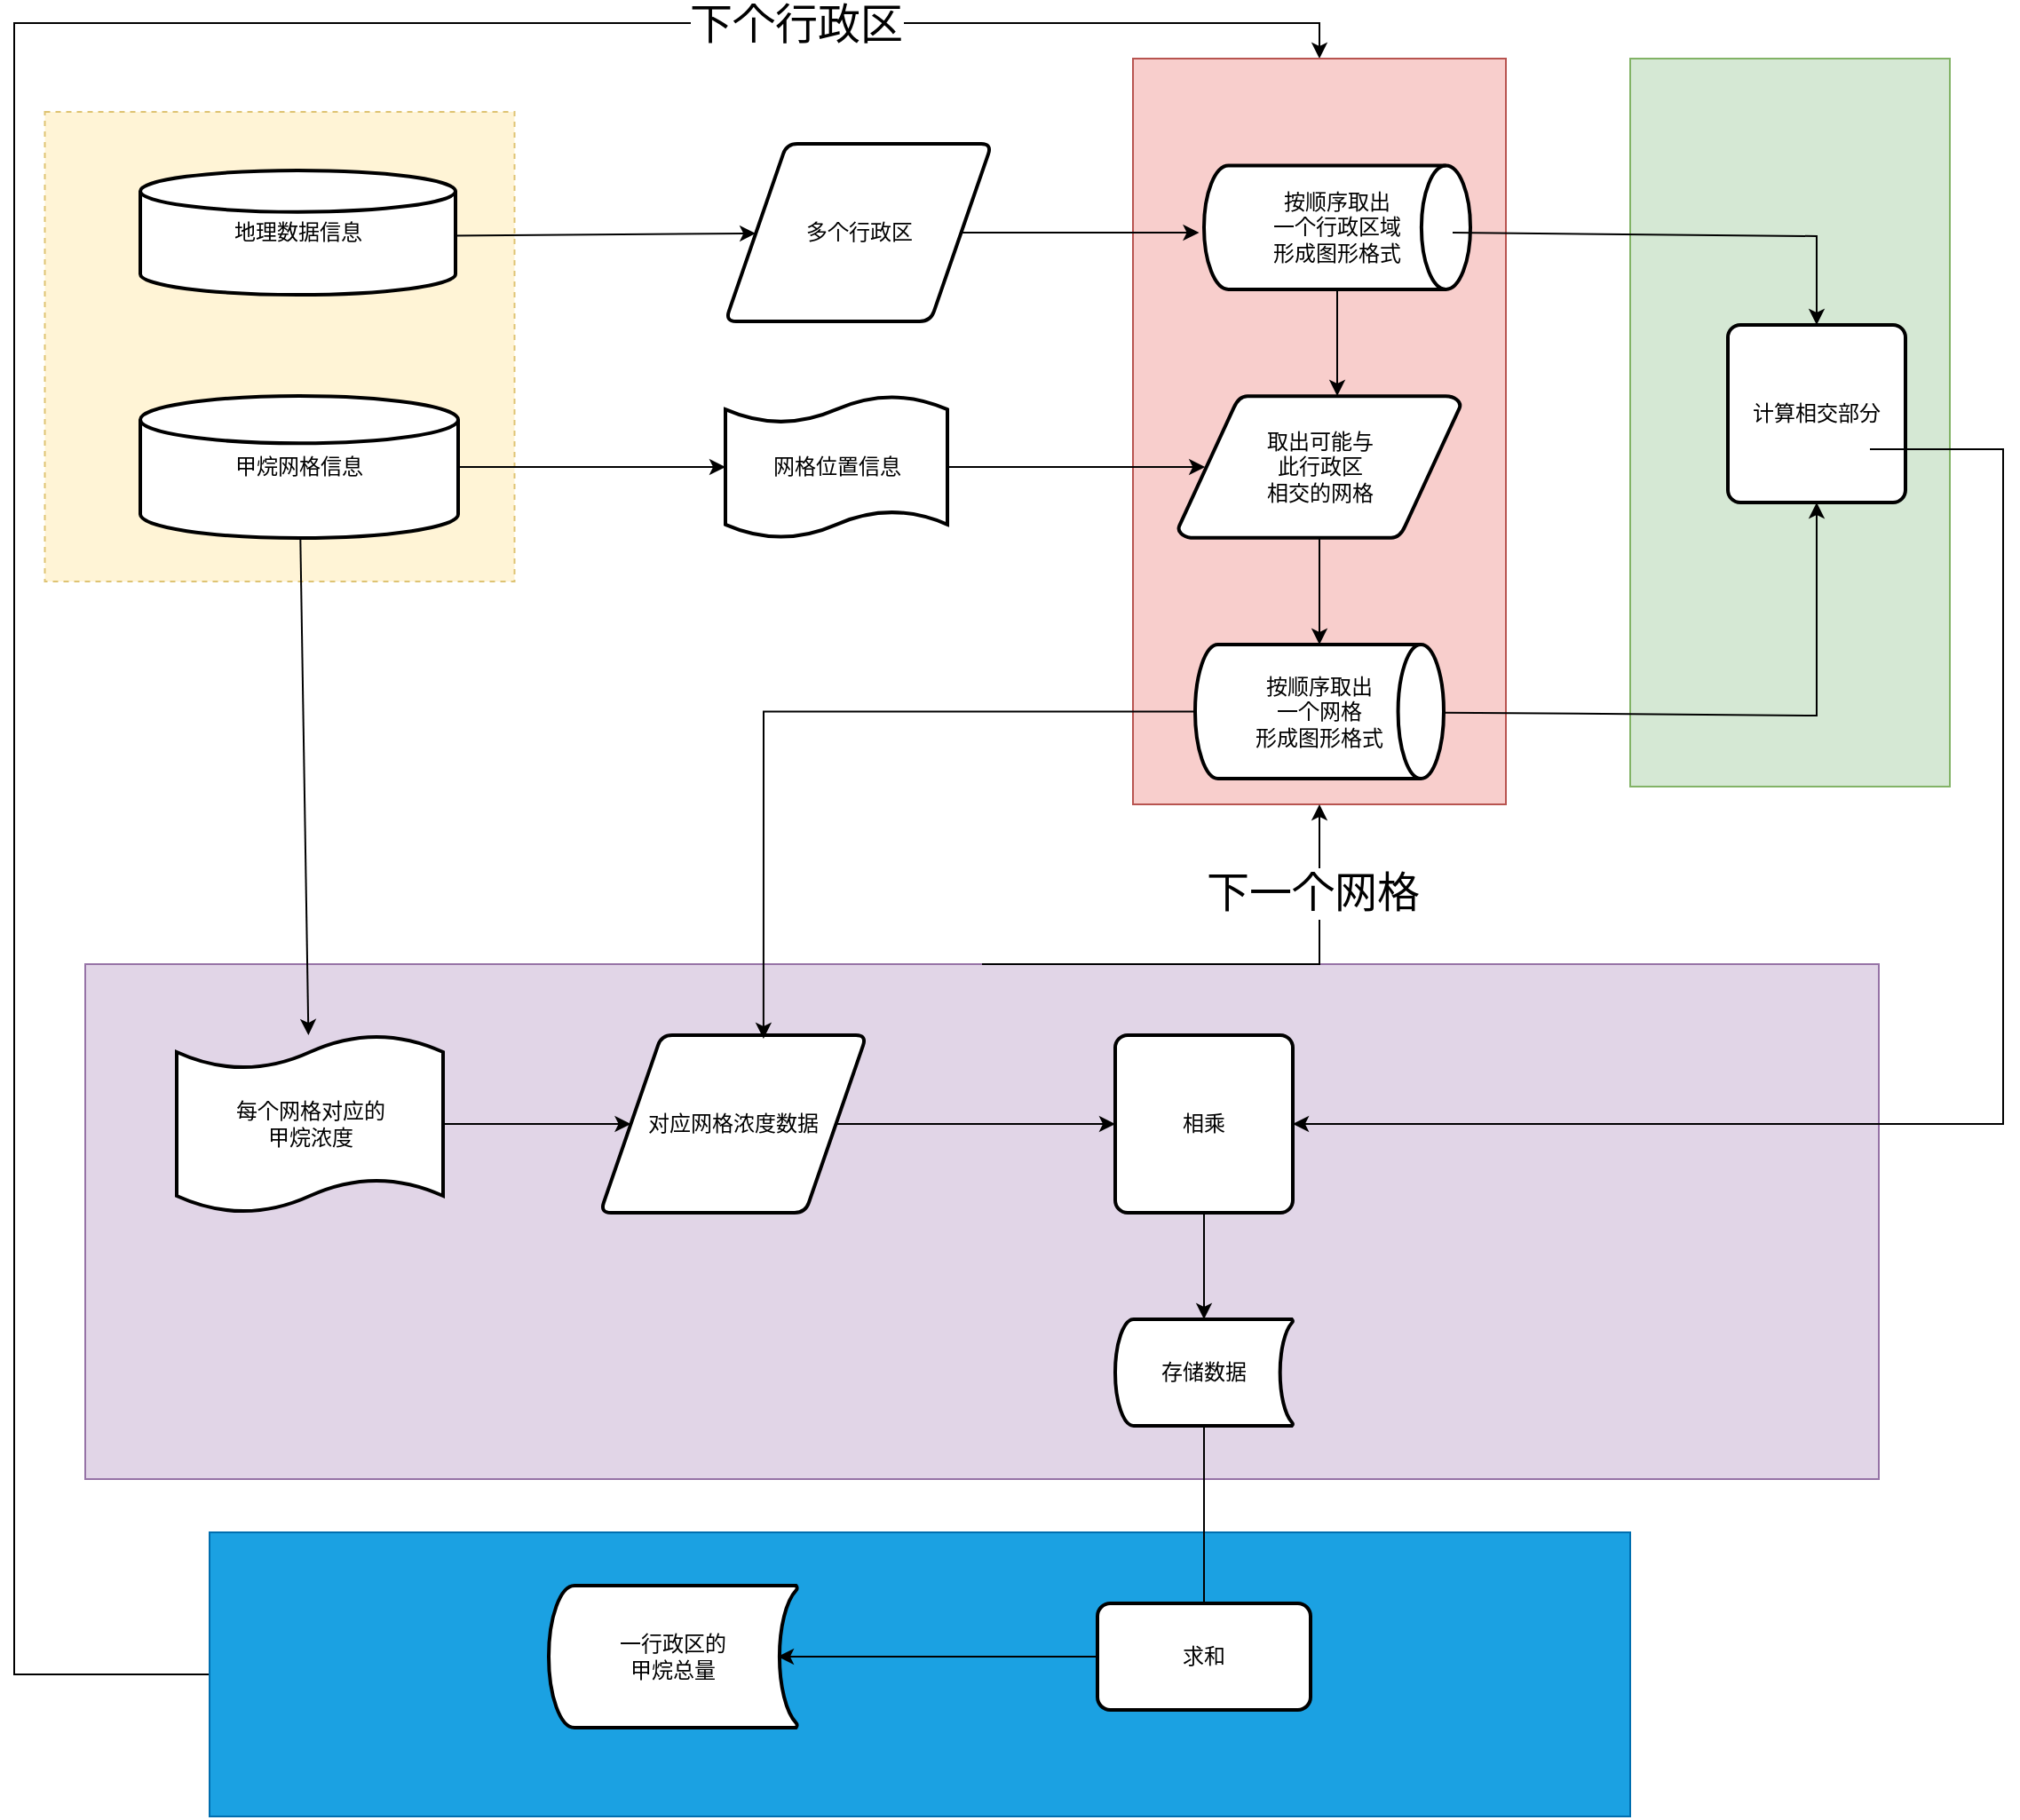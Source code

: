 <mxfile version="21.6.8" type="github">
  <diagram id="6a731a19-8d31-9384-78a2-239565b7b9f0" name="Page-1">
    <mxGraphModel dx="1436" dy="-931" grid="1" gridSize="10" guides="1" tooltips="1" connect="1" arrows="1" fold="1" page="1" pageScale="1" pageWidth="1169" pageHeight="827" background="none" math="0" shadow="0">
      <root>
        <mxCell id="0" />
        <mxCell id="1" parent="0" />
        <mxCell id="BRf2fIvqZhWapeU_Ivpp-127" style="edgeStyle=orthogonalEdgeStyle;rounded=0;orthogonalLoop=1;jettySize=auto;html=1;exitX=0;exitY=0.5;exitDx=0;exitDy=0;entryX=0.5;entryY=0;entryDx=0;entryDy=0;" edge="1" parent="1" source="BRf2fIvqZhWapeU_Ivpp-126" target="BRf2fIvqZhWapeU_Ivpp-104">
          <mxGeometry relative="1" as="geometry">
            <Array as="points">
              <mxPoint x="20" y="2890" />
              <mxPoint x="20" y="1960" />
              <mxPoint x="755" y="1960" />
            </Array>
          </mxGeometry>
        </mxCell>
        <mxCell id="BRf2fIvqZhWapeU_Ivpp-138" value="下个行政区" style="edgeLabel;html=1;align=center;verticalAlign=middle;resizable=0;points=[];fontSize=24;" vertex="1" connectable="0" parent="BRf2fIvqZhWapeU_Ivpp-127">
          <mxGeometry x="0.649" y="-1" relative="1" as="geometry">
            <mxPoint as="offset" />
          </mxGeometry>
        </mxCell>
        <mxCell id="BRf2fIvqZhWapeU_Ivpp-126" value="" style="rounded=0;whiteSpace=wrap;html=1;fillColor=#1ba1e2;fontColor=#ffffff;strokeColor=#006EAF;" vertex="1" parent="1">
          <mxGeometry x="130" y="2810" width="800" height="160" as="geometry" />
        </mxCell>
        <mxCell id="BRf2fIvqZhWapeU_Ivpp-104" value="" style="rounded=0;whiteSpace=wrap;html=1;fillColor=#f8cecc;strokeColor=#b85450;" vertex="1" parent="1">
          <mxGeometry x="650" y="1980" width="210" height="420" as="geometry" />
        </mxCell>
        <mxCell id="BRf2fIvqZhWapeU_Ivpp-57" value="" style="whiteSpace=wrap;html=1;aspect=fixed;dashed=1;opacity=80;fillColor=#fff2cc;strokeColor=#d6b656;" vertex="1" parent="1">
          <mxGeometry x="37.25" y="2010" width="264.5" height="264.5" as="geometry" />
        </mxCell>
        <mxCell id="BRf2fIvqZhWapeU_Ivpp-58" value="" style="endArrow=classic;html=1;rounded=0;" edge="1" parent="1" target="BRf2fIvqZhWapeU_Ivpp-60">
          <mxGeometry width="50" height="50" relative="1" as="geometry">
            <mxPoint x="240.5" y="2080" as="sourcePoint" />
            <mxPoint x="380" y="2090" as="targetPoint" />
          </mxGeometry>
        </mxCell>
        <mxCell id="BRf2fIvqZhWapeU_Ivpp-62" value="" style="edgeStyle=orthogonalEdgeStyle;rounded=0;orthogonalLoop=1;jettySize=auto;html=1;" edge="1" parent="1" source="BRf2fIvqZhWapeU_Ivpp-60">
          <mxGeometry relative="1" as="geometry">
            <mxPoint x="687.25" y="2078" as="targetPoint" />
          </mxGeometry>
        </mxCell>
        <mxCell id="BRf2fIvqZhWapeU_Ivpp-60" value="多个行政区" style="shape=parallelogram;html=1;strokeWidth=2;perimeter=parallelogramPerimeter;whiteSpace=wrap;rounded=1;arcSize=12;size=0.23;" vertex="1" parent="1">
          <mxGeometry x="420.5" y="2028" width="150" height="100" as="geometry" />
        </mxCell>
        <mxCell id="BRf2fIvqZhWapeU_Ivpp-114" style="edgeStyle=orthogonalEdgeStyle;rounded=0;orthogonalLoop=1;jettySize=auto;html=1;exitX=0.5;exitY=1;exitDx=0;exitDy=0;exitPerimeter=0;entryX=0.5;entryY=0;entryDx=0;entryDy=0;entryPerimeter=0;" edge="1" parent="1" source="BRf2fIvqZhWapeU_Ivpp-63" target="BRf2fIvqZhWapeU_Ivpp-75">
          <mxGeometry relative="1" as="geometry" />
        </mxCell>
        <mxCell id="BRf2fIvqZhWapeU_Ivpp-63" value="取出可能与&lt;br&gt;此行政区&lt;br&gt;相交的网格" style="shape=mxgraph.flowchart.data;strokeWidth=2;gradientColor=none;gradientDirection=north;fontStyle=0;html=1;" vertex="1" parent="1">
          <mxGeometry x="675.5" y="2170" width="159" height="80" as="geometry" />
        </mxCell>
        <mxCell id="BRf2fIvqZhWapeU_Ivpp-72" value="" style="rounded=0;whiteSpace=wrap;html=1;fillColor=#d5e8d4;strokeColor=#82b366;" vertex="1" parent="1">
          <mxGeometry x="930" y="1980" width="180" height="410" as="geometry" />
        </mxCell>
        <mxCell id="BRf2fIvqZhWapeU_Ivpp-113" style="edgeStyle=orthogonalEdgeStyle;rounded=0;orthogonalLoop=1;jettySize=auto;html=1;exitX=0.5;exitY=1;exitDx=0;exitDy=0;exitPerimeter=0;entryX=0.563;entryY=0;entryDx=0;entryDy=0;entryPerimeter=0;" edge="1" parent="1" source="BRf2fIvqZhWapeU_Ivpp-74" target="BRf2fIvqZhWapeU_Ivpp-63">
          <mxGeometry relative="1" as="geometry" />
        </mxCell>
        <mxCell id="BRf2fIvqZhWapeU_Ivpp-74" value="按顺序取出&lt;br style=&quot;border-color: var(--border-color);&quot;&gt;一个行政区域&lt;br&gt;形成图形格式" style="strokeWidth=2;html=1;shape=mxgraph.flowchart.direct_data;whiteSpace=wrap;" vertex="1" parent="1">
          <mxGeometry x="690" y="2040.25" width="150" height="69.75" as="geometry" />
        </mxCell>
        <mxCell id="BRf2fIvqZhWapeU_Ivpp-73" value="" style="endArrow=classic;html=1;rounded=0;entryX=0.5;entryY=0;entryDx=0;entryDy=0;" edge="1" parent="1" target="BRf2fIvqZhWapeU_Ivpp-78">
          <mxGeometry width="50" height="50" relative="1" as="geometry">
            <mxPoint x="830" y="2078" as="sourcePoint" />
            <mxPoint x="1029.96" y="2083.02" as="targetPoint" />
            <Array as="points">
              <mxPoint x="1035" y="2080" />
            </Array>
          </mxGeometry>
        </mxCell>
        <mxCell id="BRf2fIvqZhWapeU_Ivpp-75" value="按顺序取出&lt;br style=&quot;border-color: var(--border-color);&quot;&gt;&lt;span style=&quot;&quot;&gt;一个网格&lt;br&gt;形成图形格式&lt;br&gt;&lt;/span&gt;" style="strokeWidth=2;html=1;shape=mxgraph.flowchart.direct_data;whiteSpace=wrap;" vertex="1" parent="1">
          <mxGeometry x="685" y="2310" width="140" height="75.5" as="geometry" />
        </mxCell>
        <mxCell id="BRf2fIvqZhWapeU_Ivpp-76" value="地理数据信息" style="strokeWidth=2;html=1;shape=mxgraph.flowchart.database;whiteSpace=wrap;" vertex="1" parent="1">
          <mxGeometry x="91" y="2043" width="177.5" height="70" as="geometry" />
        </mxCell>
        <mxCell id="BRf2fIvqZhWapeU_Ivpp-77" value="甲烷网格信息" style="strokeWidth=2;html=1;shape=mxgraph.flowchart.database;whiteSpace=wrap;" vertex="1" parent="1">
          <mxGeometry x="91" y="2170" width="179" height="80" as="geometry" />
        </mxCell>
        <mxCell id="BRf2fIvqZhWapeU_Ivpp-78" value="计算相交部分" style="rounded=1;whiteSpace=wrap;html=1;absoluteArcSize=1;arcSize=14;strokeWidth=2;" vertex="1" parent="1">
          <mxGeometry x="985" y="2130" width="100" height="100" as="geometry" />
        </mxCell>
        <mxCell id="BRf2fIvqZhWapeU_Ivpp-79" value="" style="endArrow=classic;html=1;rounded=0;entryX=0.5;entryY=1;entryDx=0;entryDy=0;" edge="1" parent="1" source="BRf2fIvqZhWapeU_Ivpp-75" target="BRf2fIvqZhWapeU_Ivpp-78">
          <mxGeometry width="50" height="50" relative="1" as="geometry">
            <mxPoint x="985" y="2310" as="sourcePoint" />
            <mxPoint x="1035" y="2260" as="targetPoint" />
            <Array as="points">
              <mxPoint x="1035" y="2350" />
            </Array>
          </mxGeometry>
        </mxCell>
        <mxCell id="BRf2fIvqZhWapeU_Ivpp-87" value="" style="endArrow=classic;html=1;rounded=0;exitX=1;exitY=0.5;exitDx=0;exitDy=0;exitPerimeter=0;" edge="1" parent="1" source="BRf2fIvqZhWapeU_Ivpp-77" target="BRf2fIvqZhWapeU_Ivpp-90">
          <mxGeometry width="50" height="50" relative="1" as="geometry">
            <mxPoint x="560" y="2290" as="sourcePoint" />
            <mxPoint x="610" y="2240" as="targetPoint" />
          </mxGeometry>
        </mxCell>
        <mxCell id="BRf2fIvqZhWapeU_Ivpp-109" style="edgeStyle=orthogonalEdgeStyle;rounded=0;orthogonalLoop=1;jettySize=auto;html=1;exitX=1;exitY=0.5;exitDx=0;exitDy=0;exitPerimeter=0;entryX=0.095;entryY=0.5;entryDx=0;entryDy=0;entryPerimeter=0;" edge="1" parent="1" source="BRf2fIvqZhWapeU_Ivpp-90" target="BRf2fIvqZhWapeU_Ivpp-63">
          <mxGeometry relative="1" as="geometry" />
        </mxCell>
        <mxCell id="BRf2fIvqZhWapeU_Ivpp-90" value="网格位置信息" style="shape=tape;whiteSpace=wrap;html=1;strokeWidth=2;size=0.19" vertex="1" parent="1">
          <mxGeometry x="420.5" y="2170" width="125" height="80" as="geometry" />
        </mxCell>
        <mxCell id="BRf2fIvqZhWapeU_Ivpp-95" value="" style="rounded=0;whiteSpace=wrap;html=1;fillColor=#e1d5e7;strokeColor=#9673a6;" vertex="1" parent="1">
          <mxGeometry x="60" y="2490" width="1010" height="290" as="geometry" />
        </mxCell>
        <mxCell id="BRf2fIvqZhWapeU_Ivpp-115" style="edgeStyle=orthogonalEdgeStyle;rounded=0;orthogonalLoop=1;jettySize=auto;html=1;exitX=0.5;exitY=0;exitDx=0;exitDy=0;entryX=0.5;entryY=1;entryDx=0;entryDy=0;" edge="1" parent="1" source="BRf2fIvqZhWapeU_Ivpp-95" target="BRf2fIvqZhWapeU_Ivpp-104">
          <mxGeometry relative="1" as="geometry">
            <Array as="points">
              <mxPoint x="755" y="2490" />
            </Array>
          </mxGeometry>
        </mxCell>
        <mxCell id="BRf2fIvqZhWapeU_Ivpp-137" value="下一个网格" style="edgeLabel;html=1;align=center;verticalAlign=middle;resizable=0;points=[];fontSize=24;" vertex="1" connectable="0" parent="BRf2fIvqZhWapeU_Ivpp-115">
          <mxGeometry x="0.646" y="4" relative="1" as="geometry">
            <mxPoint as="offset" />
          </mxGeometry>
        </mxCell>
        <mxCell id="BRf2fIvqZhWapeU_Ivpp-100" style="edgeStyle=orthogonalEdgeStyle;rounded=0;orthogonalLoop=1;jettySize=auto;html=1;" edge="1" parent="1" source="BRf2fIvqZhWapeU_Ivpp-92" target="BRf2fIvqZhWapeU_Ivpp-99">
          <mxGeometry relative="1" as="geometry" />
        </mxCell>
        <mxCell id="BRf2fIvqZhWapeU_Ivpp-92" value="每个网格对应的&lt;br&gt;甲烷浓度" style="shape=tape;whiteSpace=wrap;html=1;strokeWidth=2;size=0.19" vertex="1" parent="1">
          <mxGeometry x="111.5" y="2530" width="150" height="100" as="geometry" />
        </mxCell>
        <mxCell id="BRf2fIvqZhWapeU_Ivpp-86" value="" style="endArrow=classic;html=1;rounded=0;" edge="1" parent="1" source="BRf2fIvqZhWapeU_Ivpp-77" target="BRf2fIvqZhWapeU_Ivpp-92">
          <mxGeometry width="50" height="50" relative="1" as="geometry">
            <mxPoint x="560" y="2290" as="sourcePoint" />
            <mxPoint x="180" y="2370" as="targetPoint" />
          </mxGeometry>
        </mxCell>
        <mxCell id="BRf2fIvqZhWapeU_Ivpp-96" value="" style="endArrow=classic;html=1;rounded=0;exitX=1;exitY=0.5;exitDx=0;exitDy=0;entryX=1;entryY=0.5;entryDx=0;entryDy=0;" edge="1" parent="1" target="BRf2fIvqZhWapeU_Ivpp-97">
          <mxGeometry width="50" height="50" relative="1" as="geometry">
            <mxPoint x="1065" y="2200" as="sourcePoint" />
            <mxPoint x="720" y="2580" as="targetPoint" />
            <Array as="points">
              <mxPoint x="1140" y="2200" />
              <mxPoint x="1140" y="2580" />
            </Array>
          </mxGeometry>
        </mxCell>
        <mxCell id="BRf2fIvqZhWapeU_Ivpp-130" style="edgeStyle=orthogonalEdgeStyle;rounded=0;orthogonalLoop=1;jettySize=auto;html=1;exitX=0.5;exitY=1;exitDx=0;exitDy=0;" edge="1" parent="1" source="BRf2fIvqZhWapeU_Ivpp-97" target="BRf2fIvqZhWapeU_Ivpp-128">
          <mxGeometry relative="1" as="geometry" />
        </mxCell>
        <mxCell id="BRf2fIvqZhWapeU_Ivpp-97" value="相乘" style="rounded=1;whiteSpace=wrap;html=1;absoluteArcSize=1;arcSize=14;strokeWidth=2;" vertex="1" parent="1">
          <mxGeometry x="640" y="2530" width="100" height="100" as="geometry" />
        </mxCell>
        <mxCell id="BRf2fIvqZhWapeU_Ivpp-102" style="edgeStyle=orthogonalEdgeStyle;rounded=0;orthogonalLoop=1;jettySize=auto;html=1;exitX=1;exitY=0.5;exitDx=0;exitDy=0;" edge="1" parent="1" source="BRf2fIvqZhWapeU_Ivpp-99" target="BRf2fIvqZhWapeU_Ivpp-97">
          <mxGeometry relative="1" as="geometry" />
        </mxCell>
        <mxCell id="BRf2fIvqZhWapeU_Ivpp-99" value="对应网格浓度数据" style="shape=parallelogram;html=1;strokeWidth=2;perimeter=parallelogramPerimeter;whiteSpace=wrap;rounded=1;arcSize=12;size=0.23;" vertex="1" parent="1">
          <mxGeometry x="350" y="2530" width="150" height="100" as="geometry" />
        </mxCell>
        <mxCell id="BRf2fIvqZhWapeU_Ivpp-125" style="edgeStyle=orthogonalEdgeStyle;rounded=0;orthogonalLoop=1;jettySize=auto;html=1;exitX=0;exitY=0.5;exitDx=0;exitDy=0;" edge="1" parent="1" source="BRf2fIvqZhWapeU_Ivpp-121">
          <mxGeometry relative="1" as="geometry">
            <mxPoint x="450" y="2880" as="targetPoint" />
          </mxGeometry>
        </mxCell>
        <mxCell id="BRf2fIvqZhWapeU_Ivpp-121" value="求和" style="rounded=1;whiteSpace=wrap;html=1;strokeWidth=2;arcSize=12;" vertex="1" parent="1">
          <mxGeometry x="630" y="2850" width="120" height="60" as="geometry" />
        </mxCell>
        <mxCell id="BRf2fIvqZhWapeU_Ivpp-128" value="存储数据" style="strokeWidth=2;html=1;shape=mxgraph.flowchart.stored_data;whiteSpace=wrap;" vertex="1" parent="1">
          <mxGeometry x="640" y="2690" width="100" height="60" as="geometry" />
        </mxCell>
        <mxCell id="BRf2fIvqZhWapeU_Ivpp-131" value="" style="endArrow=none;html=1;rounded=0;entryX=0.5;entryY=1;entryDx=0;entryDy=0;entryPerimeter=0;" edge="1" parent="1" source="BRf2fIvqZhWapeU_Ivpp-121" target="BRf2fIvqZhWapeU_Ivpp-128">
          <mxGeometry width="50" height="50" relative="1" as="geometry">
            <mxPoint x="650" y="2800" as="sourcePoint" />
            <mxPoint x="700" y="2750" as="targetPoint" />
          </mxGeometry>
        </mxCell>
        <mxCell id="BRf2fIvqZhWapeU_Ivpp-132" value="一行政区的&lt;br style=&quot;border-color: var(--border-color);&quot;&gt;甲烷总量" style="strokeWidth=2;html=1;shape=mxgraph.flowchart.stored_data;whiteSpace=wrap;" vertex="1" parent="1">
          <mxGeometry x="321" y="2840" width="140" height="80" as="geometry" />
        </mxCell>
        <mxCell id="BRf2fIvqZhWapeU_Ivpp-142" style="edgeStyle=orthogonalEdgeStyle;rounded=0;orthogonalLoop=1;jettySize=auto;html=1;exitX=0;exitY=0.5;exitDx=0;exitDy=0;exitPerimeter=0;entryX=0.613;entryY=0.02;entryDx=0;entryDy=0;entryPerimeter=0;" edge="1" parent="1" source="BRf2fIvqZhWapeU_Ivpp-75" target="BRf2fIvqZhWapeU_Ivpp-99">
          <mxGeometry relative="1" as="geometry" />
        </mxCell>
      </root>
    </mxGraphModel>
  </diagram>
</mxfile>
